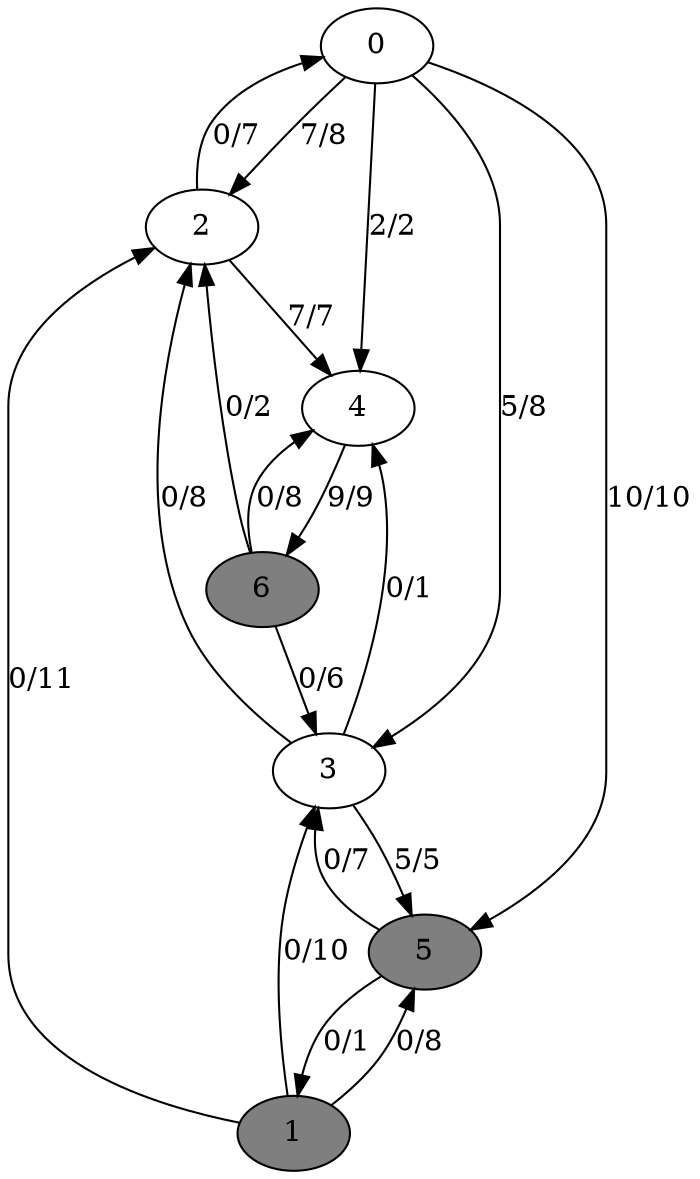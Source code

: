 digraph G {
	0[style=filled fillcolor=grey100];
	0->2[label ="7/8"] ;
	0->3[label ="5/8"] ;
	0->4[label ="2/2"] ;
	0->5[label ="10/10"] ;
	1[style=filled fillcolor=grey50];
	1->2[label ="0/11"] ;
	1->3[label ="0/10"] ;
	1->5[label ="0/8"] ;
	2[style=filled fillcolor=grey100];
	2->0[label ="0/7"] ;
	2->4[label ="7/7"] ;
	3[style=filled fillcolor=grey100];
	3->2[label ="0/8"] ;
	3->4[label ="0/1"] ;
	3->5[label ="5/5"] ;
	4[style=filled fillcolor=grey100];
	4->6[label ="9/9"] ;
	5[style=filled fillcolor=grey50];
	5->1[label ="0/1"] ;
	5->3[label ="0/7"] ;
	6[style=filled fillcolor=grey50];
	6->2[label ="0/2"] ;
	6->3[label ="0/6"] ;
	6->4[label ="0/8"] ;
}
